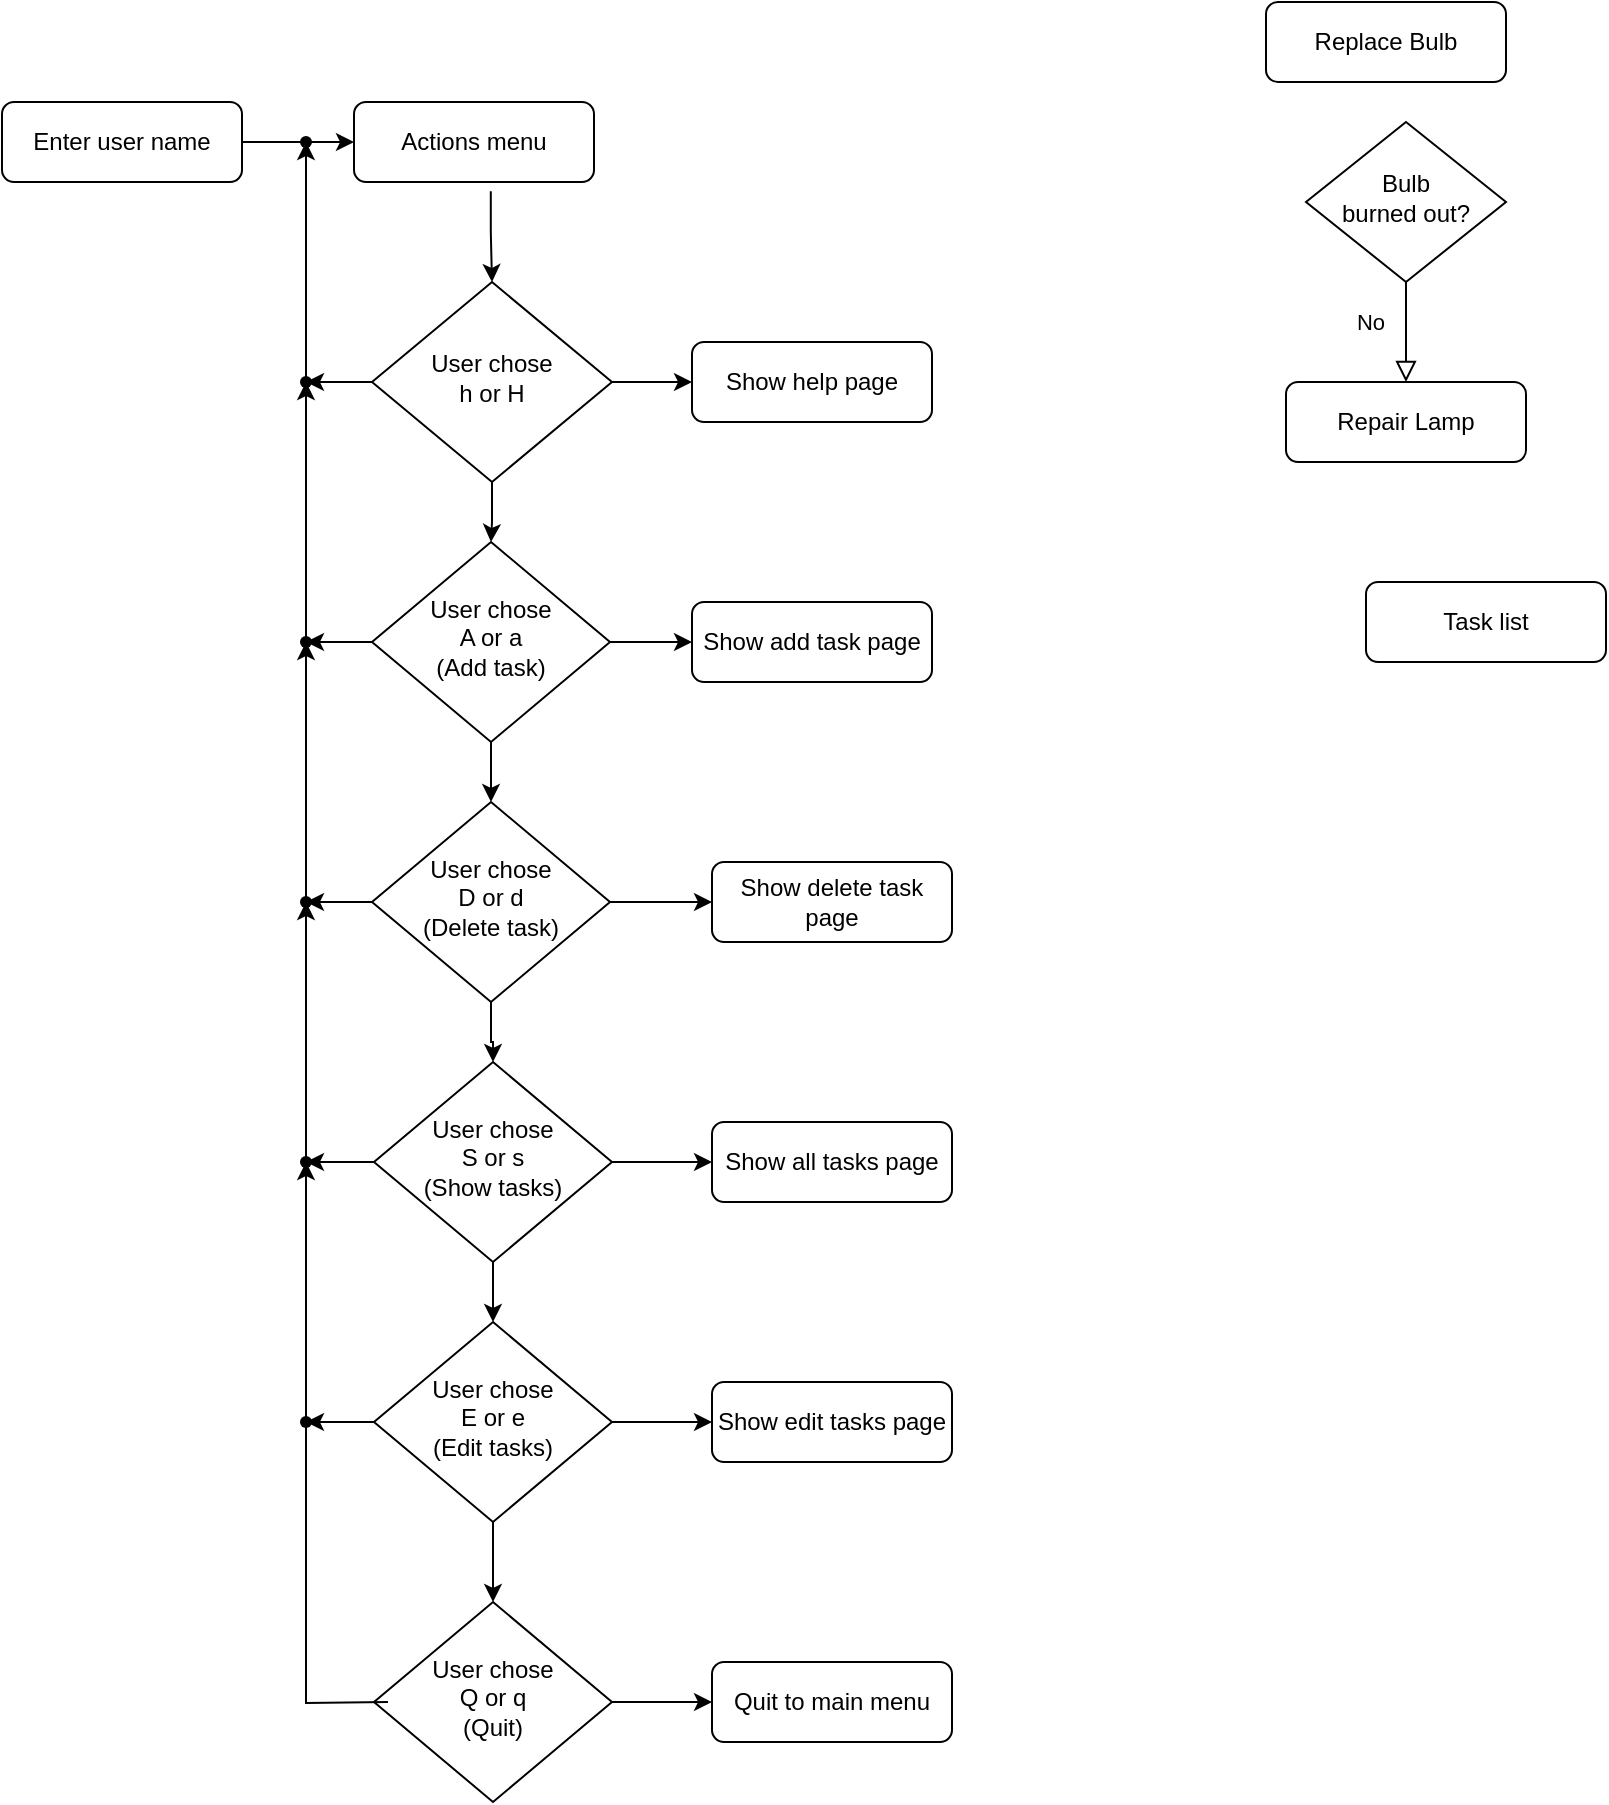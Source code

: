 <mxfile version="24.5.3" type="device">
  <diagram id="C5RBs43oDa-KdzZeNtuy" name="Page-1">
    <mxGraphModel dx="1022" dy="616" grid="1" gridSize="10" guides="1" tooltips="1" connect="1" arrows="1" fold="1" page="1" pageScale="1" pageWidth="827" pageHeight="1169" math="0" shadow="0">
      <root>
        <mxCell id="WIyWlLk6GJQsqaUBKTNV-0" />
        <mxCell id="WIyWlLk6GJQsqaUBKTNV-1" parent="WIyWlLk6GJQsqaUBKTNV-0" />
        <mxCell id="Yez8xT51xrSysQCl3FHD-80" value="" style="edgeStyle=orthogonalEdgeStyle;rounded=0;orthogonalLoop=1;jettySize=auto;html=1;entryX=0;entryY=0.5;entryDx=0;entryDy=0;" edge="1" parent="WIyWlLk6GJQsqaUBKTNV-1" source="WIyWlLk6GJQsqaUBKTNV-3" target="Yez8xT51xrSysQCl3FHD-1">
          <mxGeometry relative="1" as="geometry">
            <mxPoint x="260" y="100" as="targetPoint" />
          </mxGeometry>
        </mxCell>
        <mxCell id="WIyWlLk6GJQsqaUBKTNV-3" value="Enter user name" style="rounded=1;whiteSpace=wrap;html=1;fontSize=12;glass=0;strokeWidth=1;shadow=0;" parent="WIyWlLk6GJQsqaUBKTNV-1" vertex="1">
          <mxGeometry x="8" y="80" width="120" height="40" as="geometry" />
        </mxCell>
        <mxCell id="Yez8xT51xrSysQCl3FHD-25" value="" style="edgeStyle=orthogonalEdgeStyle;rounded=0;orthogonalLoop=1;jettySize=auto;html=1;" edge="1" parent="WIyWlLk6GJQsqaUBKTNV-1" source="WIyWlLk6GJQsqaUBKTNV-6" target="WIyWlLk6GJQsqaUBKTNV-7">
          <mxGeometry relative="1" as="geometry" />
        </mxCell>
        <mxCell id="Yez8xT51xrSysQCl3FHD-31" value="" style="edgeStyle=orthogonalEdgeStyle;rounded=0;orthogonalLoop=1;jettySize=auto;html=1;" edge="1" parent="WIyWlLk6GJQsqaUBKTNV-1" source="WIyWlLk6GJQsqaUBKTNV-6" target="Yez8xT51xrSysQCl3FHD-29">
          <mxGeometry relative="1" as="geometry" />
        </mxCell>
        <mxCell id="Yez8xT51xrSysQCl3FHD-50" value="" style="edgeStyle=orthogonalEdgeStyle;rounded=0;orthogonalLoop=1;jettySize=auto;html=1;" edge="1" parent="WIyWlLk6GJQsqaUBKTNV-1" source="WIyWlLk6GJQsqaUBKTNV-6" target="Yez8xT51xrSysQCl3FHD-49">
          <mxGeometry relative="1" as="geometry" />
        </mxCell>
        <mxCell id="WIyWlLk6GJQsqaUBKTNV-6" value="User chose&lt;div&gt;h or H&lt;/div&gt;" style="rhombus;whiteSpace=wrap;html=1;shadow=0;fontFamily=Helvetica;fontSize=12;align=center;strokeWidth=1;spacing=6;spacingTop=-4;" parent="WIyWlLk6GJQsqaUBKTNV-1" vertex="1">
          <mxGeometry x="193" y="170" width="120" height="100" as="geometry" />
        </mxCell>
        <mxCell id="WIyWlLk6GJQsqaUBKTNV-7" value="Show help page" style="rounded=1;whiteSpace=wrap;html=1;fontSize=12;glass=0;strokeWidth=1;shadow=0;" parent="WIyWlLk6GJQsqaUBKTNV-1" vertex="1">
          <mxGeometry x="353" y="200" width="120" height="40" as="geometry" />
        </mxCell>
        <mxCell id="WIyWlLk6GJQsqaUBKTNV-8" value="No" style="rounded=0;html=1;jettySize=auto;orthogonalLoop=1;fontSize=11;endArrow=block;endFill=0;endSize=8;strokeWidth=1;shadow=0;labelBackgroundColor=none;edgeStyle=orthogonalEdgeStyle;" parent="WIyWlLk6GJQsqaUBKTNV-1" source="WIyWlLk6GJQsqaUBKTNV-10" target="WIyWlLk6GJQsqaUBKTNV-11" edge="1">
          <mxGeometry x="-0.2" y="-18" relative="1" as="geometry">
            <mxPoint as="offset" />
          </mxGeometry>
        </mxCell>
        <mxCell id="WIyWlLk6GJQsqaUBKTNV-10" value="Bulb&lt;br&gt;burned out?" style="rhombus;whiteSpace=wrap;html=1;shadow=0;fontFamily=Helvetica;fontSize=12;align=center;strokeWidth=1;spacing=6;spacingTop=-4;" parent="WIyWlLk6GJQsqaUBKTNV-1" vertex="1">
          <mxGeometry x="660" y="90" width="100" height="80" as="geometry" />
        </mxCell>
        <mxCell id="WIyWlLk6GJQsqaUBKTNV-11" value="Repair Lamp" style="rounded=1;whiteSpace=wrap;html=1;fontSize=12;glass=0;strokeWidth=1;shadow=0;" parent="WIyWlLk6GJQsqaUBKTNV-1" vertex="1">
          <mxGeometry x="650" y="220" width="120" height="40" as="geometry" />
        </mxCell>
        <mxCell id="WIyWlLk6GJQsqaUBKTNV-12" value="Replace Bulb" style="rounded=1;whiteSpace=wrap;html=1;fontSize=12;glass=0;strokeWidth=1;shadow=0;" parent="WIyWlLk6GJQsqaUBKTNV-1" vertex="1">
          <mxGeometry x="640" y="30" width="120" height="40" as="geometry" />
        </mxCell>
        <mxCell id="Yez8xT51xrSysQCl3FHD-0" style="edgeStyle=orthogonalEdgeStyle;rounded=0;orthogonalLoop=1;jettySize=auto;html=1;exitX=0.57;exitY=1.115;exitDx=0;exitDy=0;entryX=0.5;entryY=0;entryDx=0;entryDy=0;exitPerimeter=0;" edge="1" parent="WIyWlLk6GJQsqaUBKTNV-1" source="Yez8xT51xrSysQCl3FHD-1" target="WIyWlLk6GJQsqaUBKTNV-6">
          <mxGeometry relative="1" as="geometry" />
        </mxCell>
        <mxCell id="6_x7eMIS8R5IB6vk94IP-0" value="Task list" style="rounded=1;whiteSpace=wrap;html=1;fontSize=12;glass=0;strokeWidth=1;shadow=0;" parent="WIyWlLk6GJQsqaUBKTNV-1" vertex="1">
          <mxGeometry x="690" y="320" width="120" height="40" as="geometry" />
        </mxCell>
        <mxCell id="Yez8xT51xrSysQCl3FHD-1" value="Actions menu&lt;div&gt;&lt;/div&gt;" style="rounded=1;whiteSpace=wrap;html=1;fontSize=12;glass=0;strokeWidth=1;shadow=0;" vertex="1" parent="WIyWlLk6GJQsqaUBKTNV-1">
          <mxGeometry x="184" y="80" width="120" height="40" as="geometry" />
        </mxCell>
        <mxCell id="Yez8xT51xrSysQCl3FHD-34" value="" style="edgeStyle=orthogonalEdgeStyle;rounded=0;orthogonalLoop=1;jettySize=auto;html=1;" edge="1" parent="WIyWlLk6GJQsqaUBKTNV-1" source="Yez8xT51xrSysQCl3FHD-29" target="Yez8xT51xrSysQCl3FHD-32">
          <mxGeometry relative="1" as="geometry" />
        </mxCell>
        <mxCell id="Yez8xT51xrSysQCl3FHD-53" value="" style="edgeStyle=orthogonalEdgeStyle;rounded=0;orthogonalLoop=1;jettySize=auto;html=1;" edge="1" parent="WIyWlLk6GJQsqaUBKTNV-1" source="Yez8xT51xrSysQCl3FHD-29" target="Yez8xT51xrSysQCl3FHD-52">
          <mxGeometry relative="1" as="geometry" />
        </mxCell>
        <mxCell id="Yez8xT51xrSysQCl3FHD-68" value="" style="edgeStyle=orthogonalEdgeStyle;rounded=0;orthogonalLoop=1;jettySize=auto;html=1;" edge="1" parent="WIyWlLk6GJQsqaUBKTNV-1" source="Yez8xT51xrSysQCl3FHD-29" target="Yez8xT51xrSysQCl3FHD-63">
          <mxGeometry relative="1" as="geometry" />
        </mxCell>
        <mxCell id="Yez8xT51xrSysQCl3FHD-29" value="User chose&lt;div&gt;A or a&lt;/div&gt;&lt;div&gt;(Add task)&lt;/div&gt;" style="rhombus;whiteSpace=wrap;html=1;shadow=0;fontFamily=Helvetica;fontSize=12;align=center;strokeWidth=1;spacing=6;spacingTop=-4;" vertex="1" parent="WIyWlLk6GJQsqaUBKTNV-1">
          <mxGeometry x="193" y="300" width="119" height="100" as="geometry" />
        </mxCell>
        <mxCell id="Yez8xT51xrSysQCl3FHD-35" value="" style="edgeStyle=orthogonalEdgeStyle;rounded=0;orthogonalLoop=1;jettySize=auto;html=1;" edge="1" parent="WIyWlLk6GJQsqaUBKTNV-1" source="Yez8xT51xrSysQCl3FHD-32" target="Yez8xT51xrSysQCl3FHD-33">
          <mxGeometry relative="1" as="geometry" />
        </mxCell>
        <mxCell id="Yez8xT51xrSysQCl3FHD-56" value="" style="edgeStyle=orthogonalEdgeStyle;rounded=0;orthogonalLoop=1;jettySize=auto;html=1;" edge="1" parent="WIyWlLk6GJQsqaUBKTNV-1" source="Yez8xT51xrSysQCl3FHD-32" target="Yez8xT51xrSysQCl3FHD-55">
          <mxGeometry relative="1" as="geometry" />
        </mxCell>
        <mxCell id="Yez8xT51xrSysQCl3FHD-69" value="" style="edgeStyle=orthogonalEdgeStyle;rounded=0;orthogonalLoop=1;jettySize=auto;html=1;" edge="1" parent="WIyWlLk6GJQsqaUBKTNV-1" source="Yez8xT51xrSysQCl3FHD-32" target="Yez8xT51xrSysQCl3FHD-64">
          <mxGeometry relative="1" as="geometry" />
        </mxCell>
        <mxCell id="Yez8xT51xrSysQCl3FHD-32" value="User chose&lt;div&gt;D or d&lt;/div&gt;&lt;div&gt;(Delete&lt;span style=&quot;background-color: initial;&quot;&gt;&amp;nbsp;task)&lt;/span&gt;&lt;/div&gt;" style="rhombus;whiteSpace=wrap;html=1;shadow=0;fontFamily=Helvetica;fontSize=12;align=center;strokeWidth=1;spacing=6;spacingTop=-4;" vertex="1" parent="WIyWlLk6GJQsqaUBKTNV-1">
          <mxGeometry x="193" y="430" width="119" height="100" as="geometry" />
        </mxCell>
        <mxCell id="Yez8xT51xrSysQCl3FHD-44" value="" style="edgeStyle=orthogonalEdgeStyle;rounded=0;orthogonalLoop=1;jettySize=auto;html=1;" edge="1" parent="WIyWlLk6GJQsqaUBKTNV-1" source="Yez8xT51xrSysQCl3FHD-33" target="Yez8xT51xrSysQCl3FHD-43">
          <mxGeometry relative="1" as="geometry" />
        </mxCell>
        <mxCell id="Yez8xT51xrSysQCl3FHD-59" value="" style="edgeStyle=orthogonalEdgeStyle;rounded=0;orthogonalLoop=1;jettySize=auto;html=1;" edge="1" parent="WIyWlLk6GJQsqaUBKTNV-1" source="Yez8xT51xrSysQCl3FHD-33" target="Yez8xT51xrSysQCl3FHD-58">
          <mxGeometry relative="1" as="geometry" />
        </mxCell>
        <mxCell id="Yez8xT51xrSysQCl3FHD-70" value="" style="edgeStyle=orthogonalEdgeStyle;rounded=0;orthogonalLoop=1;jettySize=auto;html=1;" edge="1" parent="WIyWlLk6GJQsqaUBKTNV-1" source="Yez8xT51xrSysQCl3FHD-33" target="Yez8xT51xrSysQCl3FHD-65">
          <mxGeometry relative="1" as="geometry" />
        </mxCell>
        <mxCell id="Yez8xT51xrSysQCl3FHD-33" value="User chose&lt;div&gt;S or s&lt;/div&gt;&lt;div&gt;(Show tasks)&lt;/div&gt;" style="rhombus;whiteSpace=wrap;html=1;shadow=0;fontFamily=Helvetica;fontSize=12;align=center;strokeWidth=1;spacing=6;spacingTop=-4;" vertex="1" parent="WIyWlLk6GJQsqaUBKTNV-1">
          <mxGeometry x="194" y="560" width="119" height="100" as="geometry" />
        </mxCell>
        <mxCell id="Yez8xT51xrSysQCl3FHD-47" value="" style="edgeStyle=orthogonalEdgeStyle;rounded=0;orthogonalLoop=1;jettySize=auto;html=1;" edge="1" parent="WIyWlLk6GJQsqaUBKTNV-1" source="Yez8xT51xrSysQCl3FHD-46">
          <mxGeometry relative="1" as="geometry">
            <mxPoint x="201" y="880" as="sourcePoint" />
            <mxPoint x="160" y="100" as="targetPoint" />
          </mxGeometry>
        </mxCell>
        <mxCell id="Yez8xT51xrSysQCl3FHD-72" value="" style="edgeStyle=orthogonalEdgeStyle;rounded=0;orthogonalLoop=1;jettySize=auto;html=1;" edge="1" parent="WIyWlLk6GJQsqaUBKTNV-1" source="Yez8xT51xrSysQCl3FHD-41" target="Yez8xT51xrSysQCl3FHD-66">
          <mxGeometry relative="1" as="geometry" />
        </mxCell>
        <mxCell id="Yez8xT51xrSysQCl3FHD-41" value="User chose&lt;div&gt;Q or q&lt;/div&gt;&lt;div&gt;(Quit)&lt;/div&gt;" style="rhombus;whiteSpace=wrap;html=1;shadow=0;fontFamily=Helvetica;fontSize=12;align=center;strokeWidth=1;spacing=6;spacingTop=-4;" vertex="1" parent="WIyWlLk6GJQsqaUBKTNV-1">
          <mxGeometry x="194" y="830" width="119" height="100" as="geometry" />
        </mxCell>
        <mxCell id="Yez8xT51xrSysQCl3FHD-45" value="" style="edgeStyle=orthogonalEdgeStyle;rounded=0;orthogonalLoop=1;jettySize=auto;html=1;" edge="1" parent="WIyWlLk6GJQsqaUBKTNV-1" source="Yez8xT51xrSysQCl3FHD-43" target="Yez8xT51xrSysQCl3FHD-41">
          <mxGeometry relative="1" as="geometry" />
        </mxCell>
        <mxCell id="Yez8xT51xrSysQCl3FHD-62" value="" style="edgeStyle=orthogonalEdgeStyle;rounded=0;orthogonalLoop=1;jettySize=auto;html=1;" edge="1" parent="WIyWlLk6GJQsqaUBKTNV-1" source="Yez8xT51xrSysQCl3FHD-43" target="Yez8xT51xrSysQCl3FHD-61">
          <mxGeometry relative="1" as="geometry" />
        </mxCell>
        <mxCell id="Yez8xT51xrSysQCl3FHD-71" value="" style="edgeStyle=orthogonalEdgeStyle;rounded=0;orthogonalLoop=1;jettySize=auto;html=1;" edge="1" parent="WIyWlLk6GJQsqaUBKTNV-1" source="Yez8xT51xrSysQCl3FHD-43" target="Yez8xT51xrSysQCl3FHD-67">
          <mxGeometry relative="1" as="geometry" />
        </mxCell>
        <mxCell id="Yez8xT51xrSysQCl3FHD-43" value="User chose&lt;div&gt;E or e&lt;/div&gt;&lt;div&gt;(Edit&lt;span style=&quot;background-color: initial;&quot;&gt;&amp;nbsp;tasks)&lt;/span&gt;&lt;/div&gt;" style="rhombus;whiteSpace=wrap;html=1;shadow=0;fontFamily=Helvetica;fontSize=12;align=center;strokeWidth=1;spacing=6;spacingTop=-4;" vertex="1" parent="WIyWlLk6GJQsqaUBKTNV-1">
          <mxGeometry x="194" y="690" width="119" height="100" as="geometry" />
        </mxCell>
        <mxCell id="Yez8xT51xrSysQCl3FHD-51" value="" style="edgeStyle=orthogonalEdgeStyle;rounded=0;orthogonalLoop=1;jettySize=auto;html=1;" edge="1" parent="WIyWlLk6GJQsqaUBKTNV-1" source="Yez8xT51xrSysQCl3FHD-52" target="Yez8xT51xrSysQCl3FHD-49">
          <mxGeometry relative="1" as="geometry">
            <mxPoint x="201" y="880" as="sourcePoint" />
            <mxPoint x="160" y="100" as="targetPoint" />
          </mxGeometry>
        </mxCell>
        <mxCell id="Yez8xT51xrSysQCl3FHD-49" value="" style="shape=waypoint;sketch=0;size=6;pointerEvents=1;points=[];fillColor=default;resizable=0;rotatable=0;perimeter=centerPerimeter;snapToPoint=1;shadow=0;strokeWidth=1;spacing=6;spacingTop=-4;" vertex="1" parent="WIyWlLk6GJQsqaUBKTNV-1">
          <mxGeometry x="150" y="210" width="20" height="20" as="geometry" />
        </mxCell>
        <mxCell id="Yez8xT51xrSysQCl3FHD-54" value="" style="edgeStyle=orthogonalEdgeStyle;rounded=0;orthogonalLoop=1;jettySize=auto;html=1;" edge="1" parent="WIyWlLk6GJQsqaUBKTNV-1" source="Yez8xT51xrSysQCl3FHD-55" target="Yez8xT51xrSysQCl3FHD-52">
          <mxGeometry relative="1" as="geometry">
            <mxPoint x="201" y="880" as="sourcePoint" />
            <mxPoint x="160" y="220" as="targetPoint" />
          </mxGeometry>
        </mxCell>
        <mxCell id="Yez8xT51xrSysQCl3FHD-52" value="" style="shape=waypoint;sketch=0;size=6;pointerEvents=1;points=[];fillColor=default;resizable=0;rotatable=0;perimeter=centerPerimeter;snapToPoint=1;shadow=0;strokeWidth=1;spacing=6;spacingTop=-4;" vertex="1" parent="WIyWlLk6GJQsqaUBKTNV-1">
          <mxGeometry x="150" y="340" width="20" height="20" as="geometry" />
        </mxCell>
        <mxCell id="Yez8xT51xrSysQCl3FHD-57" value="" style="edgeStyle=orthogonalEdgeStyle;rounded=0;orthogonalLoop=1;jettySize=auto;html=1;" edge="1" parent="WIyWlLk6GJQsqaUBKTNV-1" source="Yez8xT51xrSysQCl3FHD-58" target="Yez8xT51xrSysQCl3FHD-55">
          <mxGeometry relative="1" as="geometry">
            <mxPoint x="201" y="880" as="sourcePoint" />
            <mxPoint x="160" y="350" as="targetPoint" />
          </mxGeometry>
        </mxCell>
        <mxCell id="Yez8xT51xrSysQCl3FHD-55" value="" style="shape=waypoint;sketch=0;size=6;pointerEvents=1;points=[];fillColor=default;resizable=0;rotatable=0;perimeter=centerPerimeter;snapToPoint=1;shadow=0;strokeWidth=1;spacing=6;spacingTop=-4;" vertex="1" parent="WIyWlLk6GJQsqaUBKTNV-1">
          <mxGeometry x="150" y="470" width="20" height="20" as="geometry" />
        </mxCell>
        <mxCell id="Yez8xT51xrSysQCl3FHD-60" value="" style="edgeStyle=orthogonalEdgeStyle;rounded=0;orthogonalLoop=1;jettySize=auto;html=1;" edge="1" parent="WIyWlLk6GJQsqaUBKTNV-1" target="Yez8xT51xrSysQCl3FHD-58">
          <mxGeometry relative="1" as="geometry">
            <mxPoint x="201" y="880" as="sourcePoint" />
            <mxPoint x="160" y="480" as="targetPoint" />
          </mxGeometry>
        </mxCell>
        <mxCell id="Yez8xT51xrSysQCl3FHD-58" value="" style="shape=waypoint;sketch=0;size=6;pointerEvents=1;points=[];fillColor=default;resizable=0;rotatable=0;perimeter=centerPerimeter;snapToPoint=1;shadow=0;strokeWidth=1;spacing=6;spacingTop=-4;" vertex="1" parent="WIyWlLk6GJQsqaUBKTNV-1">
          <mxGeometry x="150" y="600" width="20" height="20" as="geometry" />
        </mxCell>
        <mxCell id="Yez8xT51xrSysQCl3FHD-61" value="" style="shape=waypoint;sketch=0;size=6;pointerEvents=1;points=[];fillColor=default;resizable=0;rotatable=0;perimeter=centerPerimeter;snapToPoint=1;shadow=0;strokeWidth=1;spacing=6;spacingTop=-4;" vertex="1" parent="WIyWlLk6GJQsqaUBKTNV-1">
          <mxGeometry x="150" y="730" width="20" height="20" as="geometry" />
        </mxCell>
        <mxCell id="Yez8xT51xrSysQCl3FHD-63" value="Show add task page" style="rounded=1;whiteSpace=wrap;html=1;fontSize=12;glass=0;strokeWidth=1;shadow=0;" vertex="1" parent="WIyWlLk6GJQsqaUBKTNV-1">
          <mxGeometry x="353" y="330" width="120" height="40" as="geometry" />
        </mxCell>
        <mxCell id="Yez8xT51xrSysQCl3FHD-64" value="Show delete task page" style="rounded=1;whiteSpace=wrap;html=1;fontSize=12;glass=0;strokeWidth=1;shadow=0;" vertex="1" parent="WIyWlLk6GJQsqaUBKTNV-1">
          <mxGeometry x="363" y="460" width="120" height="40" as="geometry" />
        </mxCell>
        <mxCell id="Yez8xT51xrSysQCl3FHD-65" value="Show all tasks&lt;span style=&quot;background-color: initial;&quot;&gt;&amp;nbsp;page&lt;/span&gt;" style="rounded=1;whiteSpace=wrap;html=1;fontSize=12;glass=0;strokeWidth=1;shadow=0;" vertex="1" parent="WIyWlLk6GJQsqaUBKTNV-1">
          <mxGeometry x="363" y="590" width="120" height="40" as="geometry" />
        </mxCell>
        <mxCell id="Yez8xT51xrSysQCl3FHD-66" value="Quit to main menu" style="rounded=1;whiteSpace=wrap;html=1;fontSize=12;glass=0;strokeWidth=1;shadow=0;" vertex="1" parent="WIyWlLk6GJQsqaUBKTNV-1">
          <mxGeometry x="363" y="860" width="120" height="40" as="geometry" />
        </mxCell>
        <mxCell id="Yez8xT51xrSysQCl3FHD-67" value="Show edit tasks page" style="rounded=1;whiteSpace=wrap;html=1;fontSize=12;glass=0;strokeWidth=1;shadow=0;" vertex="1" parent="WIyWlLk6GJQsqaUBKTNV-1">
          <mxGeometry x="363" y="720" width="120" height="40" as="geometry" />
        </mxCell>
        <mxCell id="Yez8xT51xrSysQCl3FHD-81" value="" style="edgeStyle=orthogonalEdgeStyle;rounded=0;orthogonalLoop=1;jettySize=auto;html=1;" edge="1" parent="WIyWlLk6GJQsqaUBKTNV-1" source="Yez8xT51xrSysQCl3FHD-49" target="Yez8xT51xrSysQCl3FHD-46">
          <mxGeometry relative="1" as="geometry">
            <mxPoint x="160" y="220" as="sourcePoint" />
            <mxPoint x="160" y="100" as="targetPoint" />
          </mxGeometry>
        </mxCell>
        <mxCell id="Yez8xT51xrSysQCl3FHD-46" value="" style="shape=waypoint;sketch=0;size=6;pointerEvents=1;points=[];fillColor=default;resizable=0;rotatable=0;perimeter=centerPerimeter;snapToPoint=1;shadow=0;strokeWidth=1;spacing=6;spacingTop=-4;" vertex="1" parent="WIyWlLk6GJQsqaUBKTNV-1">
          <mxGeometry x="150" y="90" width="20" height="20" as="geometry" />
        </mxCell>
      </root>
    </mxGraphModel>
  </diagram>
</mxfile>
